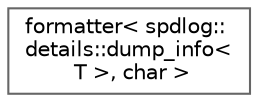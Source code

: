 digraph "类继承关系图"
{
 // LATEX_PDF_SIZE
  bgcolor="transparent";
  edge [fontname=Helvetica,fontsize=10,labelfontname=Helvetica,labelfontsize=10];
  node [fontname=Helvetica,fontsize=10,shape=box,height=0.2,width=0.4];
  rankdir="LR";
  Node0 [id="Node000000",label="formatter\< spdlog::\ldetails::dump_info\<\l T \>, char \>",height=0.2,width=0.4,color="grey40", fillcolor="white", style="filled",URL="$structfmt_1_1formatter_3_01spdlog_1_1details_1_1dump__info_3_01_t_01_4_00_01char_01_4.html",tooltip=" "];
}
